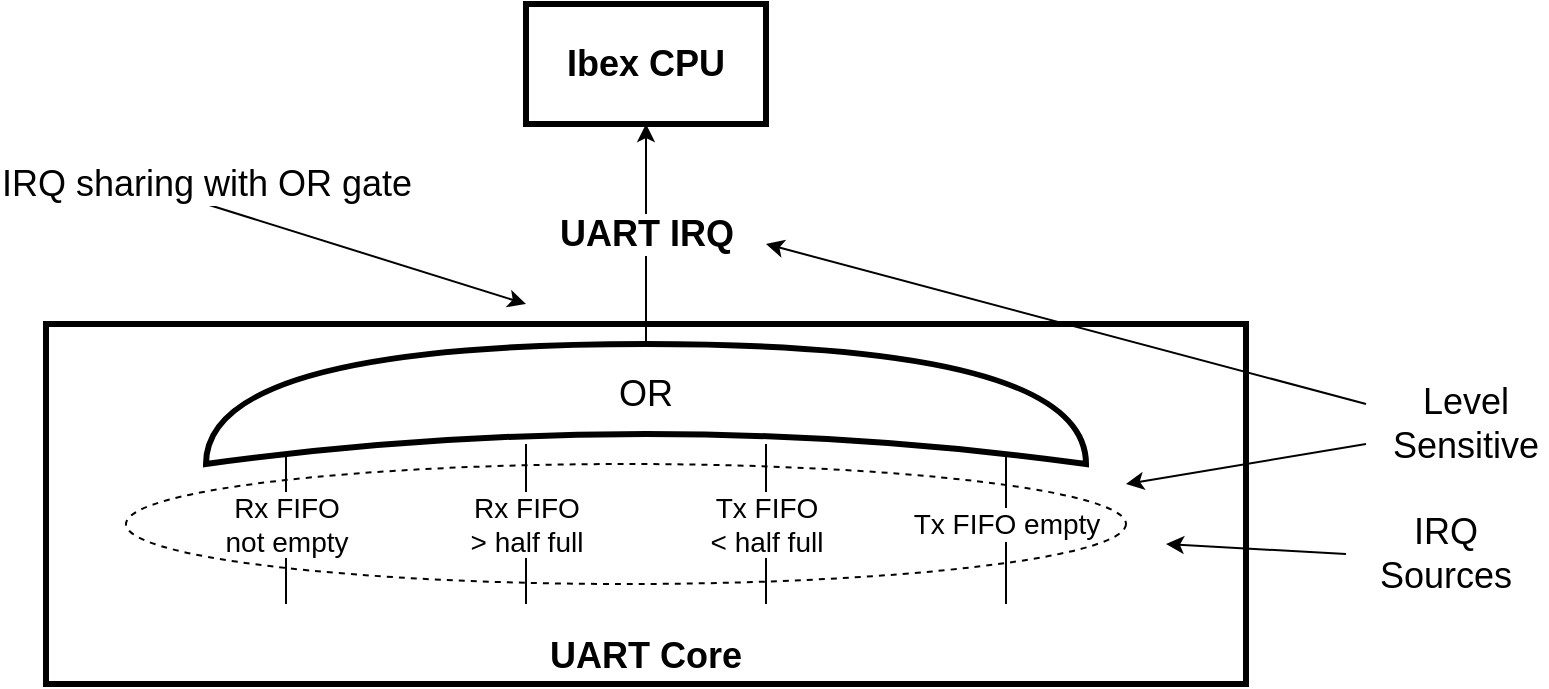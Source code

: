 <mxfile version="24.5.3" type="device">
  <diagram name="Page-1" id="_y5ALEidjRmj4EM3bx_F">
    <mxGraphModel dx="1350" dy="829" grid="1" gridSize="10" guides="1" tooltips="1" connect="1" arrows="1" fold="1" page="1" pageScale="1" pageWidth="850" pageHeight="1100" math="0" shadow="0">
      <root>
        <mxCell id="0" />
        <mxCell id="1" parent="0" />
        <mxCell id="XyPqTzEUZ2Xy-f8HDKDk-19" value="UART Core" style="rounded=0;whiteSpace=wrap;html=1;verticalAlign=bottom;strokeWidth=3;fontStyle=1;fontSize=18;" parent="1" vertex="1">
          <mxGeometry x="40" y="500" width="600" height="180" as="geometry" />
        </mxCell>
        <mxCell id="XyPqTzEUZ2Xy-f8HDKDk-5" value="Rx FIFO&lt;div style=&quot;font-size: 14px;&quot;&gt;not empty&lt;/div&gt;" style="endArrow=none;html=1;rounded=0;fontSize=14;" parent="1" edge="1">
          <mxGeometry width="50" height="50" relative="1" as="geometry">
            <mxPoint x="160" y="640" as="sourcePoint" />
            <mxPoint x="160" y="560" as="targetPoint" />
          </mxGeometry>
        </mxCell>
        <mxCell id="XyPqTzEUZ2Xy-f8HDKDk-6" value="Rx FIFO&lt;div style=&quot;font-size: 14px;&quot;&gt;&amp;gt; half full&lt;/div&gt;" style="endArrow=none;html=1;rounded=0;fontSize=14;" parent="1" edge="1">
          <mxGeometry width="50" height="50" relative="1" as="geometry">
            <mxPoint x="280" y="640" as="sourcePoint" />
            <mxPoint x="280" y="560" as="targetPoint" />
          </mxGeometry>
        </mxCell>
        <mxCell id="XyPqTzEUZ2Xy-f8HDKDk-7" value="Tx FIFO&lt;div style=&quot;font-size: 14px;&quot;&gt;&amp;lt; half full&lt;/div&gt;" style="endArrow=none;html=1;rounded=0;fontSize=14;" parent="1" edge="1">
          <mxGeometry width="50" height="50" relative="1" as="geometry">
            <mxPoint x="400" y="640" as="sourcePoint" />
            <mxPoint x="400" y="560" as="targetPoint" />
          </mxGeometry>
        </mxCell>
        <mxCell id="XyPqTzEUZ2Xy-f8HDKDk-8" value="&lt;font style=&quot;font-size: 14px;&quot;&gt;Tx FIFO empty&lt;/font&gt;" style="endArrow=none;html=1;rounded=0;" parent="1" edge="1">
          <mxGeometry width="50" height="50" relative="1" as="geometry">
            <mxPoint x="520" y="640" as="sourcePoint" />
            <mxPoint x="520" y="560" as="targetPoint" />
          </mxGeometry>
        </mxCell>
        <mxCell id="XyPqTzEUZ2Xy-f8HDKDk-9" value="" style="shape=xor;whiteSpace=wrap;html=1;rotation=-90;strokeWidth=3;" parent="1" vertex="1">
          <mxGeometry x="310" y="320" width="60" height="440" as="geometry" />
        </mxCell>
        <mxCell id="XyPqTzEUZ2Xy-f8HDKDk-10" value="OR" style="text;html=1;align=center;verticalAlign=middle;whiteSpace=wrap;rounded=0;fontSize=18;" parent="1" vertex="1">
          <mxGeometry x="310" y="520" width="60" height="30" as="geometry" />
        </mxCell>
        <mxCell id="XyPqTzEUZ2Xy-f8HDKDk-12" value="UART IRQ" style="endArrow=classic;html=1;rounded=0;exitX=1;exitY=0.5;exitDx=0;exitDy=0;exitPerimeter=0;fontSize=18;fontStyle=1" parent="1" source="XyPqTzEUZ2Xy-f8HDKDk-9" edge="1">
          <mxGeometry width="50" height="50" relative="1" as="geometry">
            <mxPoint x="320" y="470" as="sourcePoint" />
            <mxPoint x="340" y="400" as="targetPoint" />
          </mxGeometry>
        </mxCell>
        <mxCell id="XyPqTzEUZ2Xy-f8HDKDk-13" value="Ibex CPU" style="rounded=0;whiteSpace=wrap;html=1;fontSize=18;fontStyle=1;strokeWidth=3;" parent="1" vertex="1">
          <mxGeometry x="280" y="340" width="120" height="60" as="geometry" />
        </mxCell>
        <mxCell id="XyPqTzEUZ2Xy-f8HDKDk-14" value="Level Sensitive" style="text;html=1;align=center;verticalAlign=middle;whiteSpace=wrap;rounded=0;fontSize=18;" parent="1" vertex="1">
          <mxGeometry x="720" y="535" width="60" height="30" as="geometry" />
        </mxCell>
        <mxCell id="XyPqTzEUZ2Xy-f8HDKDk-15" value="" style="endArrow=classic;html=1;rounded=0;" parent="1" edge="1">
          <mxGeometry width="50" height="50" relative="1" as="geometry">
            <mxPoint x="700" y="540" as="sourcePoint" />
            <mxPoint x="400" y="460" as="targetPoint" />
          </mxGeometry>
        </mxCell>
        <mxCell id="XyPqTzEUZ2Xy-f8HDKDk-16" value="" style="endArrow=classic;html=1;rounded=0;" parent="1" edge="1">
          <mxGeometry width="50" height="50" relative="1" as="geometry">
            <mxPoint x="700" y="560" as="sourcePoint" />
            <mxPoint x="580" y="580" as="targetPoint" />
          </mxGeometry>
        </mxCell>
        <mxCell id="XyPqTzEUZ2Xy-f8HDKDk-17" value="IRQ sharing with OR gate" style="endArrow=classic;html=1;rounded=0;fontSize=18;" parent="1" edge="1">
          <mxGeometry x="-1" y="10" width="50" height="50" relative="1" as="geometry">
            <mxPoint x="120" y="440" as="sourcePoint" />
            <mxPoint x="280" y="490" as="targetPoint" />
            <mxPoint x="-3" as="offset" />
          </mxGeometry>
        </mxCell>
        <mxCell id="XyPqTzEUZ2Xy-f8HDKDk-20" value="IRQ Sources" style="text;html=1;align=center;verticalAlign=middle;whiteSpace=wrap;rounded=0;fontSize=18;" parent="1" vertex="1">
          <mxGeometry x="690" y="600" width="100" height="30" as="geometry" />
        </mxCell>
        <mxCell id="XyPqTzEUZ2Xy-f8HDKDk-21" value="" style="endArrow=classic;html=1;rounded=0;exitX=0;exitY=0.5;exitDx=0;exitDy=0;" parent="1" source="XyPqTzEUZ2Xy-f8HDKDk-20" edge="1">
          <mxGeometry width="50" height="50" relative="1" as="geometry">
            <mxPoint x="680" y="620" as="sourcePoint" />
            <mxPoint x="600" y="610" as="targetPoint" />
          </mxGeometry>
        </mxCell>
        <mxCell id="XyPqTzEUZ2Xy-f8HDKDk-22" value="" style="ellipse;whiteSpace=wrap;html=1;fillColor=none;dashed=1;" parent="1" vertex="1">
          <mxGeometry x="80" y="570" width="500" height="60" as="geometry" />
        </mxCell>
      </root>
    </mxGraphModel>
  </diagram>
</mxfile>
